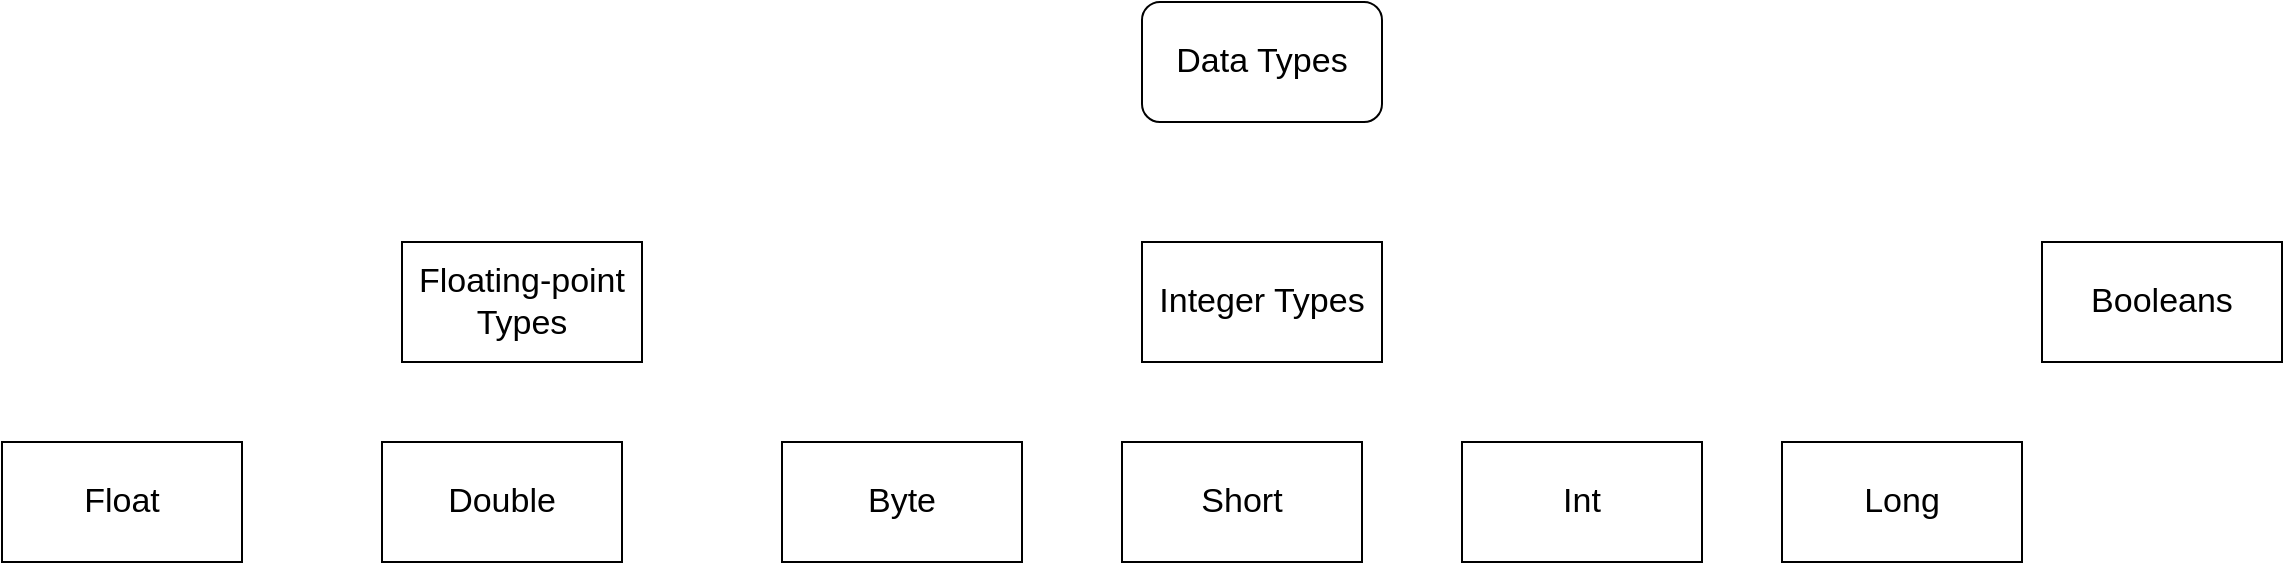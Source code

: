 <mxfile>
    <diagram id="qA7XMudlREKWB5OkfK_x" name="Page-1">
        <mxGraphModel dx="2759" dy="1658" grid="1" gridSize="10" guides="1" tooltips="1" connect="1" arrows="1" fold="1" page="1" pageScale="1" pageWidth="1654" pageHeight="2336" math="0" shadow="0">
            <root>
                <mxCell id="0"/>
                <mxCell id="1" parent="0"/>
                <mxCell id="2" value="Data Types" style="rounded=1;whiteSpace=wrap;html=1;fontSize=17;" vertex="1" parent="1">
                    <mxGeometry x="180" y="90" width="120" height="60" as="geometry"/>
                </mxCell>
                <mxCell id="3" value="Integer Types" style="rounded=0;whiteSpace=wrap;html=1;fontSize=17;" vertex="1" parent="1">
                    <mxGeometry x="180" y="210" width="120" height="60" as="geometry"/>
                </mxCell>
                <mxCell id="4" value="Byte" style="rounded=0;whiteSpace=wrap;html=1;fontSize=17;" vertex="1" parent="1">
                    <mxGeometry y="310" width="120" height="60" as="geometry"/>
                </mxCell>
                <mxCell id="5" value="Short" style="rounded=0;whiteSpace=wrap;html=1;fontSize=17;" vertex="1" parent="1">
                    <mxGeometry x="170" y="310" width="120" height="60" as="geometry"/>
                </mxCell>
                <mxCell id="6" value="Int" style="rounded=0;whiteSpace=wrap;html=1;fontSize=17;" vertex="1" parent="1">
                    <mxGeometry x="340" y="310" width="120" height="60" as="geometry"/>
                </mxCell>
                <mxCell id="7" value="Long" style="rounded=0;whiteSpace=wrap;html=1;fontSize=17;" vertex="1" parent="1">
                    <mxGeometry x="500" y="310" width="120" height="60" as="geometry"/>
                </mxCell>
                <mxCell id="8" value="Floating-point Types" style="rounded=0;whiteSpace=wrap;html=1;fontSize=17;" vertex="1" parent="1">
                    <mxGeometry x="-190" y="210" width="120" height="60" as="geometry"/>
                </mxCell>
                <mxCell id="9" value="Double" style="rounded=0;whiteSpace=wrap;html=1;fontSize=17;" vertex="1" parent="1">
                    <mxGeometry x="-200" y="310" width="120" height="60" as="geometry"/>
                </mxCell>
                <mxCell id="10" value="Float" style="rounded=0;whiteSpace=wrap;html=1;fontSize=17;" vertex="1" parent="1">
                    <mxGeometry x="-390" y="310" width="120" height="60" as="geometry"/>
                </mxCell>
                <mxCell id="11" value="Booleans" style="rounded=0;whiteSpace=wrap;html=1;fontSize=17;" vertex="1" parent="1">
                    <mxGeometry x="630" y="210" width="120" height="60" as="geometry"/>
                </mxCell>
            </root>
        </mxGraphModel>
    </diagram>
</mxfile>